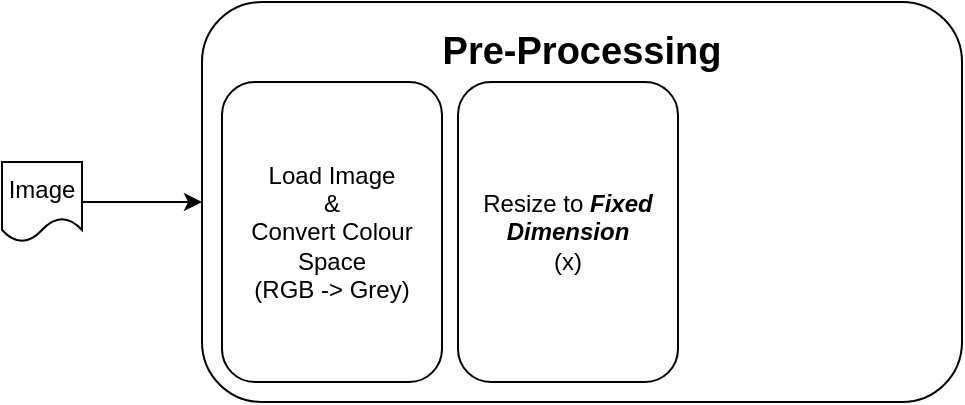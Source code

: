 <mxfile pages="1" version="11.2.8" type="github"><diagram id="U-ZDpfdpCQ56T0kyHYv3" name="Page-1"><mxGraphModel dx="854" dy="448" grid="1" gridSize="10" guides="1" tooltips="1" connect="1" arrows="1" fold="1" page="1" pageScale="1" pageWidth="850" pageHeight="1100" math="0" shadow="0"><root><mxCell id="0"/><mxCell id="1" parent="0"/><mxCell id="8iKN2tXt1lti-5MdGxRS-1" value="" style="rounded=1;whiteSpace=wrap;html=1;" vertex="1" parent="1"><mxGeometry x="140" y="40" width="380" height="200" as="geometry"/></mxCell><mxCell id="8iKN2tXt1lti-5MdGxRS-10" value="" style="edgeStyle=orthogonalEdgeStyle;rounded=0;orthogonalLoop=1;jettySize=auto;html=1;" edge="1" parent="1" source="8iKN2tXt1lti-5MdGxRS-6" target="8iKN2tXt1lti-5MdGxRS-1"><mxGeometry relative="1" as="geometry"/></mxCell><mxCell id="8iKN2tXt1lti-5MdGxRS-6" value="Image" style="shape=document;whiteSpace=wrap;html=1;boundedLbl=1;" vertex="1" parent="1"><mxGeometry x="40" y="120" width="40" height="40" as="geometry"/></mxCell><mxCell id="8iKN2tXt1lti-5MdGxRS-11" value="&lt;font style=&quot;font-size: 19px&quot;&gt;&lt;b&gt;Pre-Processing&lt;/b&gt;&lt;/font&gt;" style="text;html=1;strokeColor=none;fillColor=none;align=center;verticalAlign=middle;whiteSpace=wrap;rounded=0;" vertex="1" parent="1"><mxGeometry x="140" y="50" width="380" height="30" as="geometry"/></mxCell><mxCell id="8iKN2tXt1lti-5MdGxRS-12" value="Load Image&lt;br&gt;&amp;amp;&lt;br&gt;Convert Colour Space&lt;br&gt;(RGB -&amp;gt; Grey)" style="rounded=1;whiteSpace=wrap;html=1;" vertex="1" parent="1"><mxGeometry x="150" y="80" width="110" height="150" as="geometry"/></mxCell><mxCell id="8iKN2tXt1lti-5MdGxRS-16" value="Resize to &lt;b style=&quot;font-style: italic&quot;&gt;Fixed Dimension&lt;/b&gt;&lt;br&gt;(x)" style="rounded=1;whiteSpace=wrap;html=1;" vertex="1" parent="1"><mxGeometry x="268" y="80" width="110" height="150" as="geometry"/></mxCell></root></mxGraphModel></diagram></mxfile>